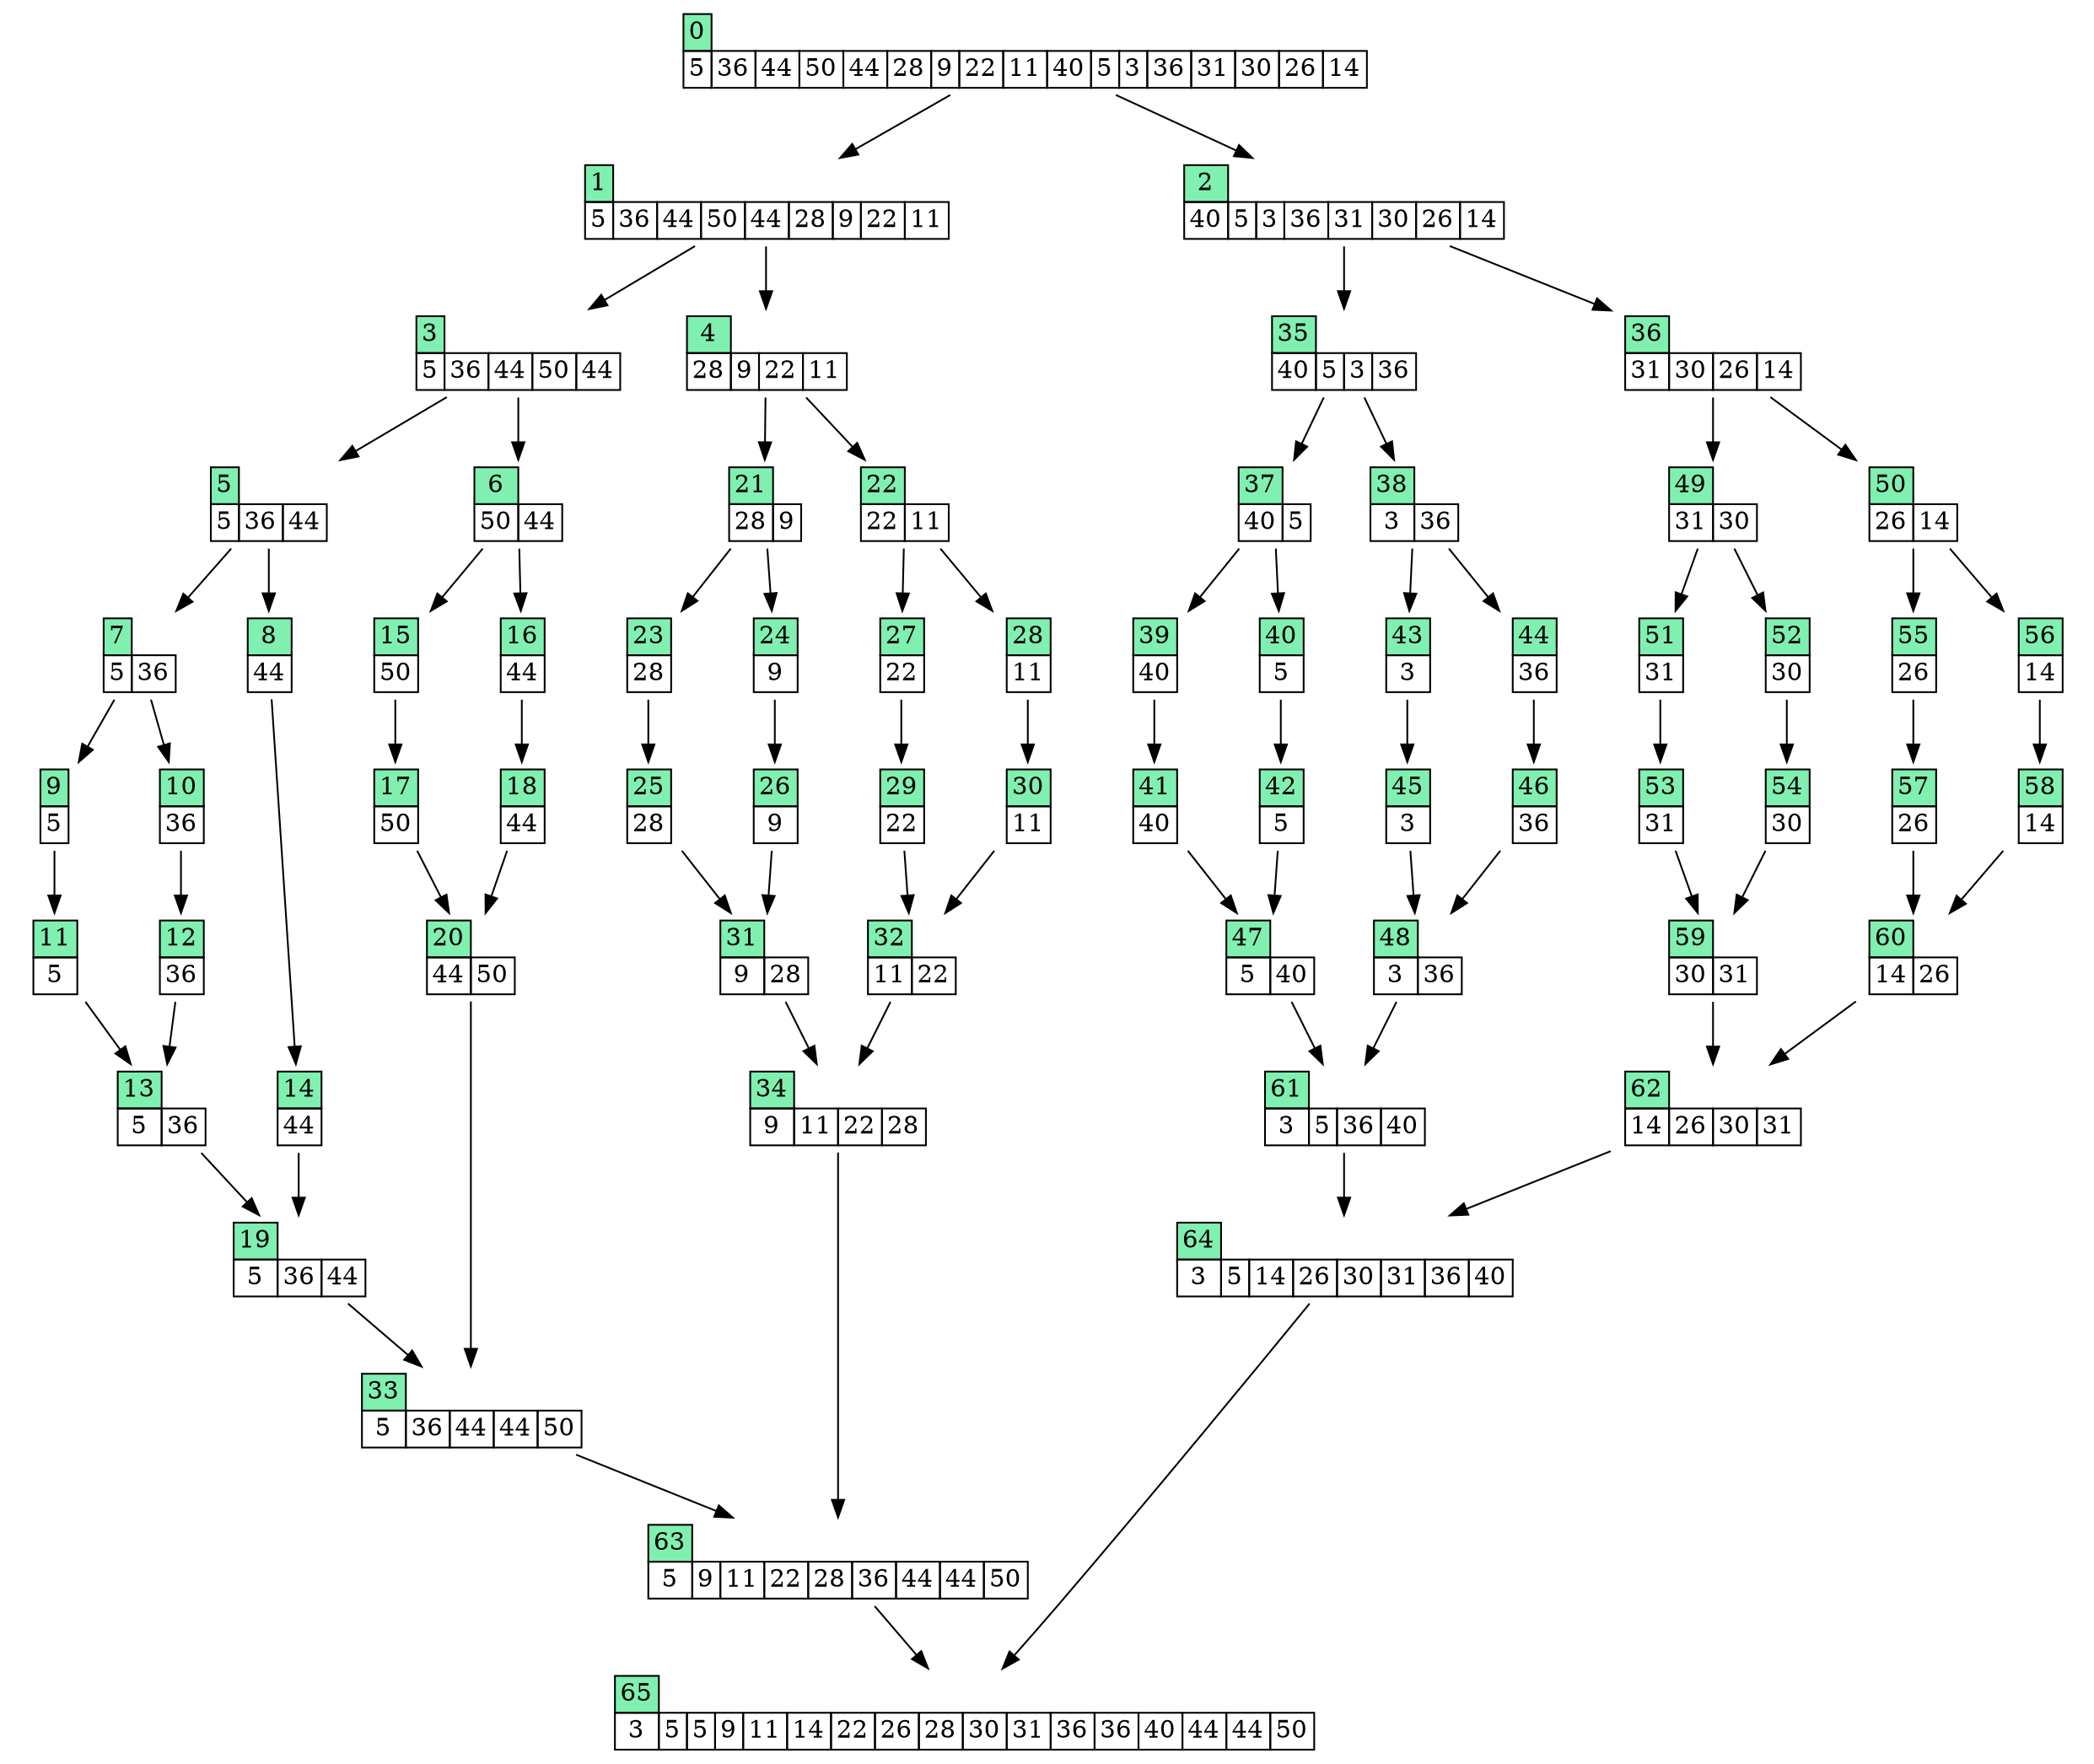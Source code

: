digraph g
{ 
node [shape=plaintext]
node_before0_16 [label=<
<TABLE BORDER="0" CELLBORDER="1" CELLSPACING="0">
<TR><TD bgcolor="#80f0b0">0</TD></TR><TR><TD>5</TD>
<TD>36</TD>
<TD>44</TD>
<TD>50</TD>
<TD>44</TD>
<TD>28</TD>
<TD>9</TD>
<TD>22</TD>
<TD>11</TD>
<TD>40</TD>
<TD>5</TD>
<TD>3</TD>
<TD>36</TD>
<TD>31</TD>
<TD>30</TD>
<TD>26</TD>
<TD>14</TD>
</TR> </TABLE>>];
node_before0_8 [label=<
<TABLE BORDER="0" CELLBORDER="1" CELLSPACING="0">
<TR><TD bgcolor="#80f0b0">1</TD></TR><TR><TD>5</TD>
<TD>36</TD>
<TD>44</TD>
<TD>50</TD>
<TD>44</TD>
<TD>28</TD>
<TD>9</TD>
<TD>22</TD>
<TD>11</TD>
</TR> </TABLE>>];
node_before9_16 [label=<
<TABLE BORDER="0" CELLBORDER="1" CELLSPACING="0">
<TR><TD bgcolor="#80f0b0">2</TD></TR><TR><TD>40</TD>
<TD>5</TD>
<TD>3</TD>
<TD>36</TD>
<TD>31</TD>
<TD>30</TD>
<TD>26</TD>
<TD>14</TD>
</TR> </TABLE>>];
node_before0_16 -> node_before0_8
node_before0_16 -> node_before9_16
node_before0_4 [label=<
<TABLE BORDER="0" CELLBORDER="1" CELLSPACING="0">
<TR><TD bgcolor="#80f0b0">3</TD></TR><TR><TD>5</TD>
<TD>36</TD>
<TD>44</TD>
<TD>50</TD>
<TD>44</TD>
</TR> </TABLE>>];
node_before5_8 [label=<
<TABLE BORDER="0" CELLBORDER="1" CELLSPACING="0">
<TR><TD bgcolor="#80f0b0">4</TD></TR><TR><TD>28</TD>
<TD>9</TD>
<TD>22</TD>
<TD>11</TD>
</TR> </TABLE>>];
node_before0_8 -> node_before0_4
node_before0_8 -> node_before5_8
node_before0_2 [label=<
<TABLE BORDER="0" CELLBORDER="1" CELLSPACING="0">
<TR><TD bgcolor="#80f0b0">5</TD></TR><TR><TD>5</TD>
<TD>36</TD>
<TD>44</TD>
</TR> </TABLE>>];
node_before3_4 [label=<
<TABLE BORDER="0" CELLBORDER="1" CELLSPACING="0">
<TR><TD bgcolor="#80f0b0">6</TD></TR><TR><TD>50</TD>
<TD>44</TD>
</TR> </TABLE>>];
node_before0_4 -> node_before0_2
node_before0_4 -> node_before3_4
node_before0_1 [label=<
<TABLE BORDER="0" CELLBORDER="1" CELLSPACING="0">
<TR><TD bgcolor="#80f0b0">7</TD></TR><TR><TD>5</TD>
<TD>36</TD>
</TR> </TABLE>>];
node_before2_2 [label=<
<TABLE BORDER="0" CELLBORDER="1" CELLSPACING="0">
<TR><TD bgcolor="#80f0b0">8</TD></TR><TR><TD>44</TD>
</TR> </TABLE>>];
node_before0_2 -> node_before0_1
node_before0_2 -> node_before2_2
node_before0_0 [label=<
<TABLE BORDER="0" CELLBORDER="1" CELLSPACING="0">
<TR><TD bgcolor="#80f0b0">9</TD></TR><TR><TD>5</TD>
</TR> </TABLE>>];
node_before1_1 [label=<
<TABLE BORDER="0" CELLBORDER="1" CELLSPACING="0">
<TR><TD bgcolor="#80f0b0">10</TD></TR><TR><TD>36</TD>
</TR> </TABLE>>];
node_before0_1 -> node_before0_0
node_before0_1 -> node_before1_1
node_before0_0 -> node_after0_0
node_before1_1 -> node_after1_1
node_after0_0 [label=<
<TABLE BORDER="0" CELLBORDER="1" CELLSPACING="0">
<TR><TD bgcolor="#80f0b0">11</TD></TR><TR><TD>5</TD>
</TR> </TABLE>>];
node_after1_1 [label=<
<TABLE BORDER="0" CELLBORDER="1" CELLSPACING="0">
<TR><TD bgcolor="#80f0b0">12</TD></TR><TR><TD>36</TD>
</TR> </TABLE>>];
node_after0_0 -> node_after0_1
node_after1_1 -> node_after0_1
node_before2_2 -> node_after2_2
node_after0_1 [label=<
<TABLE BORDER="0" CELLBORDER="1" CELLSPACING="0">
<TR><TD bgcolor="#80f0b0">13</TD></TR><TR><TD>5</TD>
<TD>36</TD>
</TR> </TABLE>>];
node_after2_2 [label=<
<TABLE BORDER="0" CELLBORDER="1" CELLSPACING="0">
<TR><TD bgcolor="#80f0b0">14</TD></TR><TR><TD>44</TD>
</TR> </TABLE>>];
node_after0_1 -> node_after0_2
node_after2_2 -> node_after0_2
node_before3_3 [label=<
<TABLE BORDER="0" CELLBORDER="1" CELLSPACING="0">
<TR><TD bgcolor="#80f0b0">15</TD></TR><TR><TD>50</TD>
</TR> </TABLE>>];
node_before4_4 [label=<
<TABLE BORDER="0" CELLBORDER="1" CELLSPACING="0">
<TR><TD bgcolor="#80f0b0">16</TD></TR><TR><TD>44</TD>
</TR> </TABLE>>];
node_before3_4 -> node_before3_3
node_before3_4 -> node_before4_4
node_before3_3 -> node_after3_3
node_before4_4 -> node_after4_4
node_after3_3 [label=<
<TABLE BORDER="0" CELLBORDER="1" CELLSPACING="0">
<TR><TD bgcolor="#80f0b0">17</TD></TR><TR><TD>50</TD>
</TR> </TABLE>>];
node_after4_4 [label=<
<TABLE BORDER="0" CELLBORDER="1" CELLSPACING="0">
<TR><TD bgcolor="#80f0b0">18</TD></TR><TR><TD>44</TD>
</TR> </TABLE>>];
node_after3_3 -> node_after3_4
node_after4_4 -> node_after3_4
node_after0_2 [label=<
<TABLE BORDER="0" CELLBORDER="1" CELLSPACING="0">
<TR><TD bgcolor="#80f0b0">19</TD></TR><TR><TD>5</TD>
<TD>36</TD>
<TD>44</TD>
</TR> </TABLE>>];
node_after3_4 [label=<
<TABLE BORDER="0" CELLBORDER="1" CELLSPACING="0">
<TR><TD bgcolor="#80f0b0">20</TD></TR><TR><TD>44</TD>
<TD>50</TD>
</TR> </TABLE>>];
node_after0_2 -> node_after0_4
node_after3_4 -> node_after0_4
node_before5_6 [label=<
<TABLE BORDER="0" CELLBORDER="1" CELLSPACING="0">
<TR><TD bgcolor="#80f0b0">21</TD></TR><TR><TD>28</TD>
<TD>9</TD>
</TR> </TABLE>>];
node_before7_8 [label=<
<TABLE BORDER="0" CELLBORDER="1" CELLSPACING="0">
<TR><TD bgcolor="#80f0b0">22</TD></TR><TR><TD>22</TD>
<TD>11</TD>
</TR> </TABLE>>];
node_before5_8 -> node_before5_6
node_before5_8 -> node_before7_8
node_before5_5 [label=<
<TABLE BORDER="0" CELLBORDER="1" CELLSPACING="0">
<TR><TD bgcolor="#80f0b0">23</TD></TR><TR><TD>28</TD>
</TR> </TABLE>>];
node_before6_6 [label=<
<TABLE BORDER="0" CELLBORDER="1" CELLSPACING="0">
<TR><TD bgcolor="#80f0b0">24</TD></TR><TR><TD>9</TD>
</TR> </TABLE>>];
node_before5_6 -> node_before5_5
node_before5_6 -> node_before6_6
node_before5_5 -> node_after5_5
node_before6_6 -> node_after6_6
node_after5_5 [label=<
<TABLE BORDER="0" CELLBORDER="1" CELLSPACING="0">
<TR><TD bgcolor="#80f0b0">25</TD></TR><TR><TD>28</TD>
</TR> </TABLE>>];
node_after6_6 [label=<
<TABLE BORDER="0" CELLBORDER="1" CELLSPACING="0">
<TR><TD bgcolor="#80f0b0">26</TD></TR><TR><TD>9</TD>
</TR> </TABLE>>];
node_after5_5 -> node_after5_6
node_after6_6 -> node_after5_6
node_before7_7 [label=<
<TABLE BORDER="0" CELLBORDER="1" CELLSPACING="0">
<TR><TD bgcolor="#80f0b0">27</TD></TR><TR><TD>22</TD>
</TR> </TABLE>>];
node_before8_8 [label=<
<TABLE BORDER="0" CELLBORDER="1" CELLSPACING="0">
<TR><TD bgcolor="#80f0b0">28</TD></TR><TR><TD>11</TD>
</TR> </TABLE>>];
node_before7_8 -> node_before7_7
node_before7_8 -> node_before8_8
node_before7_7 -> node_after7_7
node_before8_8 -> node_after8_8
node_after7_7 [label=<
<TABLE BORDER="0" CELLBORDER="1" CELLSPACING="0">
<TR><TD bgcolor="#80f0b0">29</TD></TR><TR><TD>22</TD>
</TR> </TABLE>>];
node_after8_8 [label=<
<TABLE BORDER="0" CELLBORDER="1" CELLSPACING="0">
<TR><TD bgcolor="#80f0b0">30</TD></TR><TR><TD>11</TD>
</TR> </TABLE>>];
node_after7_7 -> node_after7_8
node_after8_8 -> node_after7_8
node_after5_6 [label=<
<TABLE BORDER="0" CELLBORDER="1" CELLSPACING="0">
<TR><TD bgcolor="#80f0b0">31</TD></TR><TR><TD>9</TD>
<TD>28</TD>
</TR> </TABLE>>];
node_after7_8 [label=<
<TABLE BORDER="0" CELLBORDER="1" CELLSPACING="0">
<TR><TD bgcolor="#80f0b0">32</TD></TR><TR><TD>11</TD>
<TD>22</TD>
</TR> </TABLE>>];
node_after5_6 -> node_after5_8
node_after7_8 -> node_after5_8
node_after0_4 [label=<
<TABLE BORDER="0" CELLBORDER="1" CELLSPACING="0">
<TR><TD bgcolor="#80f0b0">33</TD></TR><TR><TD>5</TD>
<TD>36</TD>
<TD>44</TD>
<TD>44</TD>
<TD>50</TD>
</TR> </TABLE>>];
node_after5_8 [label=<
<TABLE BORDER="0" CELLBORDER="1" CELLSPACING="0">
<TR><TD bgcolor="#80f0b0">34</TD></TR><TR><TD>9</TD>
<TD>11</TD>
<TD>22</TD>
<TD>28</TD>
</TR> </TABLE>>];
node_after0_4 -> node_after0_8
node_after5_8 -> node_after0_8
node_before9_12 [label=<
<TABLE BORDER="0" CELLBORDER="1" CELLSPACING="0">
<TR><TD bgcolor="#80f0b0">35</TD></TR><TR><TD>40</TD>
<TD>5</TD>
<TD>3</TD>
<TD>36</TD>
</TR> </TABLE>>];
node_before13_16 [label=<
<TABLE BORDER="0" CELLBORDER="1" CELLSPACING="0">
<TR><TD bgcolor="#80f0b0">36</TD></TR><TR><TD>31</TD>
<TD>30</TD>
<TD>26</TD>
<TD>14</TD>
</TR> </TABLE>>];
node_before9_16 -> node_before9_12
node_before9_16 -> node_before13_16
node_before9_10 [label=<
<TABLE BORDER="0" CELLBORDER="1" CELLSPACING="0">
<TR><TD bgcolor="#80f0b0">37</TD></TR><TR><TD>40</TD>
<TD>5</TD>
</TR> </TABLE>>];
node_before11_12 [label=<
<TABLE BORDER="0" CELLBORDER="1" CELLSPACING="0">
<TR><TD bgcolor="#80f0b0">38</TD></TR><TR><TD>3</TD>
<TD>36</TD>
</TR> </TABLE>>];
node_before9_12 -> node_before9_10
node_before9_12 -> node_before11_12
node_before9_9 [label=<
<TABLE BORDER="0" CELLBORDER="1" CELLSPACING="0">
<TR><TD bgcolor="#80f0b0">39</TD></TR><TR><TD>40</TD>
</TR> </TABLE>>];
node_before10_10 [label=<
<TABLE BORDER="0" CELLBORDER="1" CELLSPACING="0">
<TR><TD bgcolor="#80f0b0">40</TD></TR><TR><TD>5</TD>
</TR> </TABLE>>];
node_before9_10 -> node_before9_9
node_before9_10 -> node_before10_10
node_before9_9 -> node_after9_9
node_before10_10 -> node_after10_10
node_after9_9 [label=<
<TABLE BORDER="0" CELLBORDER="1" CELLSPACING="0">
<TR><TD bgcolor="#80f0b0">41</TD></TR><TR><TD>40</TD>
</TR> </TABLE>>];
node_after10_10 [label=<
<TABLE BORDER="0" CELLBORDER="1" CELLSPACING="0">
<TR><TD bgcolor="#80f0b0">42</TD></TR><TR><TD>5</TD>
</TR> </TABLE>>];
node_after9_9 -> node_after9_10
node_after10_10 -> node_after9_10
node_before11_11 [label=<
<TABLE BORDER="0" CELLBORDER="1" CELLSPACING="0">
<TR><TD bgcolor="#80f0b0">43</TD></TR><TR><TD>3</TD>
</TR> </TABLE>>];
node_before12_12 [label=<
<TABLE BORDER="0" CELLBORDER="1" CELLSPACING="0">
<TR><TD bgcolor="#80f0b0">44</TD></TR><TR><TD>36</TD>
</TR> </TABLE>>];
node_before11_12 -> node_before11_11
node_before11_12 -> node_before12_12
node_before11_11 -> node_after11_11
node_before12_12 -> node_after12_12
node_after11_11 [label=<
<TABLE BORDER="0" CELLBORDER="1" CELLSPACING="0">
<TR><TD bgcolor="#80f0b0">45</TD></TR><TR><TD>3</TD>
</TR> </TABLE>>];
node_after12_12 [label=<
<TABLE BORDER="0" CELLBORDER="1" CELLSPACING="0">
<TR><TD bgcolor="#80f0b0">46</TD></TR><TR><TD>36</TD>
</TR> </TABLE>>];
node_after11_11 -> node_after11_12
node_after12_12 -> node_after11_12
node_after9_10 [label=<
<TABLE BORDER="0" CELLBORDER="1" CELLSPACING="0">
<TR><TD bgcolor="#80f0b0">47</TD></TR><TR><TD>5</TD>
<TD>40</TD>
</TR> </TABLE>>];
node_after11_12 [label=<
<TABLE BORDER="0" CELLBORDER="1" CELLSPACING="0">
<TR><TD bgcolor="#80f0b0">48</TD></TR><TR><TD>3</TD>
<TD>36</TD>
</TR> </TABLE>>];
node_after9_10 -> node_after9_12
node_after11_12 -> node_after9_12
node_before13_14 [label=<
<TABLE BORDER="0" CELLBORDER="1" CELLSPACING="0">
<TR><TD bgcolor="#80f0b0">49</TD></TR><TR><TD>31</TD>
<TD>30</TD>
</TR> </TABLE>>];
node_before15_16 [label=<
<TABLE BORDER="0" CELLBORDER="1" CELLSPACING="0">
<TR><TD bgcolor="#80f0b0">50</TD></TR><TR><TD>26</TD>
<TD>14</TD>
</TR> </TABLE>>];
node_before13_16 -> node_before13_14
node_before13_16 -> node_before15_16
node_before13_13 [label=<
<TABLE BORDER="0" CELLBORDER="1" CELLSPACING="0">
<TR><TD bgcolor="#80f0b0">51</TD></TR><TR><TD>31</TD>
</TR> </TABLE>>];
node_before14_14 [label=<
<TABLE BORDER="0" CELLBORDER="1" CELLSPACING="0">
<TR><TD bgcolor="#80f0b0">52</TD></TR><TR><TD>30</TD>
</TR> </TABLE>>];
node_before13_14 -> node_before13_13
node_before13_14 -> node_before14_14
node_before13_13 -> node_after13_13
node_before14_14 -> node_after14_14
node_after13_13 [label=<
<TABLE BORDER="0" CELLBORDER="1" CELLSPACING="0">
<TR><TD bgcolor="#80f0b0">53</TD></TR><TR><TD>31</TD>
</TR> </TABLE>>];
node_after14_14 [label=<
<TABLE BORDER="0" CELLBORDER="1" CELLSPACING="0">
<TR><TD bgcolor="#80f0b0">54</TD></TR><TR><TD>30</TD>
</TR> </TABLE>>];
node_after13_13 -> node_after13_14
node_after14_14 -> node_after13_14
node_before15_15 [label=<
<TABLE BORDER="0" CELLBORDER="1" CELLSPACING="0">
<TR><TD bgcolor="#80f0b0">55</TD></TR><TR><TD>26</TD>
</TR> </TABLE>>];
node_before16_16 [label=<
<TABLE BORDER="0" CELLBORDER="1" CELLSPACING="0">
<TR><TD bgcolor="#80f0b0">56</TD></TR><TR><TD>14</TD>
</TR> </TABLE>>];
node_before15_16 -> node_before15_15
node_before15_16 -> node_before16_16
node_before15_15 -> node_after15_15
node_before16_16 -> node_after16_16
node_after15_15 [label=<
<TABLE BORDER="0" CELLBORDER="1" CELLSPACING="0">
<TR><TD bgcolor="#80f0b0">57</TD></TR><TR><TD>26</TD>
</TR> </TABLE>>];
node_after16_16 [label=<
<TABLE BORDER="0" CELLBORDER="1" CELLSPACING="0">
<TR><TD bgcolor="#80f0b0">58</TD></TR><TR><TD>14</TD>
</TR> </TABLE>>];
node_after15_15 -> node_after15_16
node_after16_16 -> node_after15_16
node_after13_14 [label=<
<TABLE BORDER="0" CELLBORDER="1" CELLSPACING="0">
<TR><TD bgcolor="#80f0b0">59</TD></TR><TR><TD>30</TD>
<TD>31</TD>
</TR> </TABLE>>];
node_after15_16 [label=<
<TABLE BORDER="0" CELLBORDER="1" CELLSPACING="0">
<TR><TD bgcolor="#80f0b0">60</TD></TR><TR><TD>14</TD>
<TD>26</TD>
</TR> </TABLE>>];
node_after13_14 -> node_after13_16
node_after15_16 -> node_after13_16
node_after9_12 [label=<
<TABLE BORDER="0" CELLBORDER="1" CELLSPACING="0">
<TR><TD bgcolor="#80f0b0">61</TD></TR><TR><TD>3</TD>
<TD>5</TD>
<TD>36</TD>
<TD>40</TD>
</TR> </TABLE>>];
node_after13_16 [label=<
<TABLE BORDER="0" CELLBORDER="1" CELLSPACING="0">
<TR><TD bgcolor="#80f0b0">62</TD></TR><TR><TD>14</TD>
<TD>26</TD>
<TD>30</TD>
<TD>31</TD>
</TR> </TABLE>>];
node_after9_12 -> node_after9_16
node_after13_16 -> node_after9_16
node_after0_8 [label=<
<TABLE BORDER="0" CELLBORDER="1" CELLSPACING="0">
<TR><TD bgcolor="#80f0b0">63</TD></TR><TR><TD>5</TD>
<TD>9</TD>
<TD>11</TD>
<TD>22</TD>
<TD>28</TD>
<TD>36</TD>
<TD>44</TD>
<TD>44</TD>
<TD>50</TD>
</TR> </TABLE>>];
node_after9_16 [label=<
<TABLE BORDER="0" CELLBORDER="1" CELLSPACING="0">
<TR><TD bgcolor="#80f0b0">64</TD></TR><TR><TD>3</TD>
<TD>5</TD>
<TD>14</TD>
<TD>26</TD>
<TD>30</TD>
<TD>31</TD>
<TD>36</TD>
<TD>40</TD>
</TR> </TABLE>>];
node_after0_8 -> node_after0_16
node_after9_16 -> node_after0_16
node_after0_16 [label=<
<TABLE BORDER="0" CELLBORDER="1" CELLSPACING="0">
<TR><TD bgcolor="#80f0b0">65</TD></TR><TR><TD>3</TD>
<TD>5</TD>
<TD>5</TD>
<TD>9</TD>
<TD>11</TD>
<TD>14</TD>
<TD>22</TD>
<TD>26</TD>
<TD>28</TD>
<TD>30</TD>
<TD>31</TD>
<TD>36</TD>
<TD>36</TD>
<TD>40</TD>
<TD>44</TD>
<TD>44</TD>
<TD>50</TD>
</TR> </TABLE>>];
}
